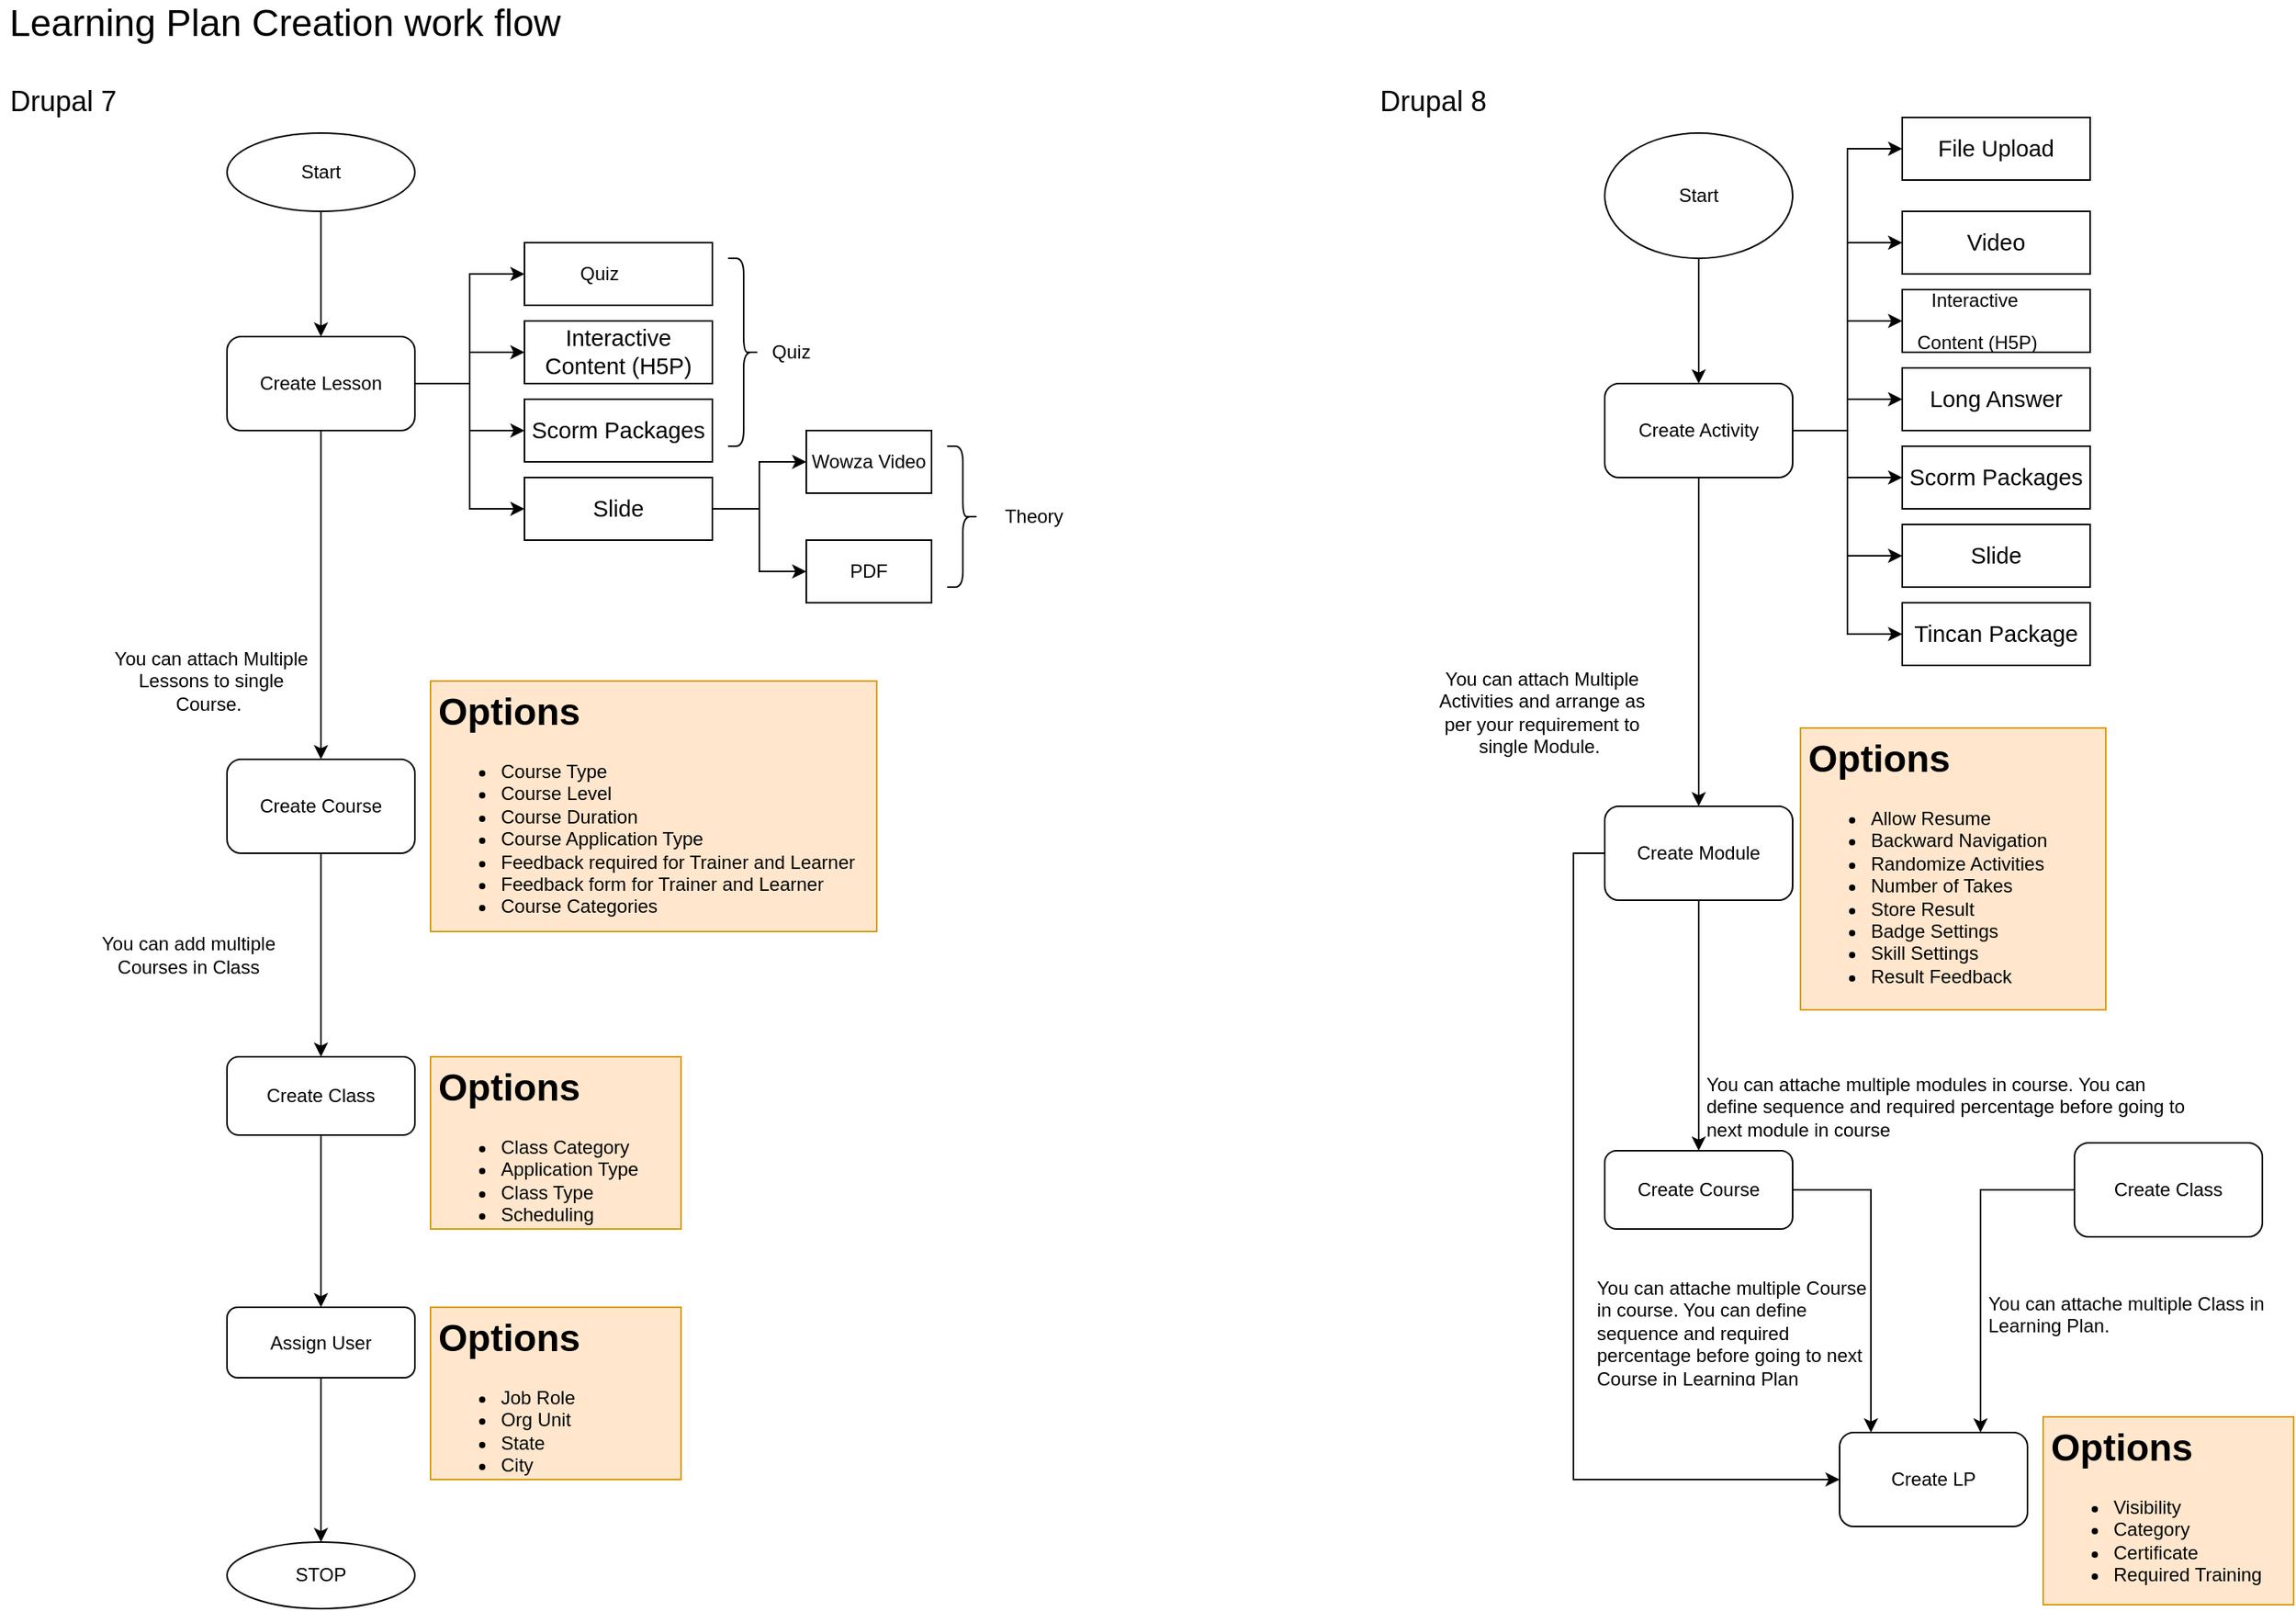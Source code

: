 <mxfile version="13.6.6" type="device"><diagram id="VG0UPjPhRWo4Ydf81Hkm" name="Page-1"><mxGraphModel dx="2770" dy="1125" grid="1" gridSize="10" guides="1" tooltips="1" connect="1" arrows="1" fold="1" page="1" pageScale="1" pageWidth="850" pageHeight="1100" background="none" math="0" shadow="0"><root><mxCell id="0"/><mxCell id="1" parent="0"/><mxCell id="KhLPIW4zODHVCvad-iYW-1" value="Start" style="ellipse;whiteSpace=wrap;html=1;" parent="1" vertex="1"><mxGeometry x="170" y="90" width="120" height="50" as="geometry"/></mxCell><mxCell id="KhLPIW4zODHVCvad-iYW-5" value="" style="endArrow=classic;html=1;exitX=0.5;exitY=1;exitDx=0;exitDy=0;" parent="1" source="KhLPIW4zODHVCvad-iYW-1" target="KhLPIW4zODHVCvad-iYW-6" edge="1"><mxGeometry width="50" height="50" relative="1" as="geometry"><mxPoint x="290" y="208.4" as="sourcePoint"/><mxPoint x="380" y="206" as="targetPoint"/></mxGeometry></mxCell><mxCell id="KhLPIW4zODHVCvad-iYW-14" style="edgeStyle=orthogonalEdgeStyle;rounded=0;orthogonalLoop=1;jettySize=auto;html=1;exitX=1;exitY=0.5;exitDx=0;exitDy=0;entryX=0;entryY=0.5;entryDx=0;entryDy=0;" parent="1" source="KhLPIW4zODHVCvad-iYW-6" target="KhLPIW4zODHVCvad-iYW-10" edge="1"><mxGeometry relative="1" as="geometry"/></mxCell><mxCell id="KhLPIW4zODHVCvad-iYW-26" style="edgeStyle=orthogonalEdgeStyle;rounded=0;orthogonalLoop=1;jettySize=auto;html=1;" parent="1" source="KhLPIW4zODHVCvad-iYW-6" target="KhLPIW4zODHVCvad-iYW-24" edge="1"><mxGeometry relative="1" as="geometry"/></mxCell><mxCell id="KhLPIW4zODHVCvad-iYW-6" value="Create Lesson" style="rounded=1;whiteSpace=wrap;html=1;" parent="1" vertex="1"><mxGeometry x="170" y="220" width="120" height="60" as="geometry"/></mxCell><mxCell id="KhLPIW4zODHVCvad-iYW-10" value="&lt;p class=&quot;MsoListParagraph&quot; style=&quot;text-indent: -18.0pt&quot;&gt;Quiz&lt;/p&gt;" style="rounded=0;whiteSpace=wrap;html=1;align=center;" parent="1" vertex="1"><mxGeometry x="360" y="160" width="120" height="40" as="geometry"/></mxCell><mxCell id="KhLPIW4zODHVCvad-iYW-11" value="&lt;font face=&quot;calibri, sans-serif&quot;&gt;&lt;span style=&quot;font-size: 14.667px&quot;&gt;Interactive&lt;br&gt;Content (H5P)&lt;br&gt;&lt;/span&gt;&lt;/font&gt;" style="rounded=0;whiteSpace=wrap;html=1;" parent="1" vertex="1"><mxGeometry x="360" y="210" width="120" height="40" as="geometry"/></mxCell><mxCell id="KhLPIW4zODHVCvad-iYW-12" value="&lt;font face=&quot;calibri, sans-serif&quot;&gt;&lt;span style=&quot;font-size: 14.667px&quot;&gt;Scorm Packages&lt;/span&gt;&lt;/font&gt;" style="rounded=0;whiteSpace=wrap;html=1;" parent="1" vertex="1"><mxGeometry x="360" y="260" width="120" height="40" as="geometry"/></mxCell><mxCell id="UeFV_8Z13jQ0LXyc6jXE-67" value="" style="edgeStyle=orthogonalEdgeStyle;rounded=0;orthogonalLoop=1;jettySize=auto;html=1;" edge="1" parent="1" source="KhLPIW4zODHVCvad-iYW-13" target="UeFV_8Z13jQ0LXyc6jXE-66"><mxGeometry relative="1" as="geometry"/></mxCell><mxCell id="KhLPIW4zODHVCvad-iYW-13" value="&lt;span lang=&quot;EN-US&quot; style=&quot;font-size: 11.0pt ; line-height: 107% ; font-family: &amp;#34;calibri&amp;#34; , sans-serif&quot;&gt;Slide&lt;br&gt;&lt;/span&gt;" style="rounded=0;whiteSpace=wrap;html=1;" parent="1" vertex="1"><mxGeometry x="360" y="310" width="120" height="40" as="geometry"/></mxCell><mxCell id="KhLPIW4zODHVCvad-iYW-20" style="edgeStyle=orthogonalEdgeStyle;rounded=0;orthogonalLoop=1;jettySize=auto;html=1;entryX=0;entryY=0.5;entryDx=0;entryDy=0;" parent="1" source="KhLPIW4zODHVCvad-iYW-6" target="KhLPIW4zODHVCvad-iYW-13" edge="1"><mxGeometry relative="1" as="geometry"><mxPoint x="320" y="280" as="sourcePoint"/><mxPoint x="390" y="160" as="targetPoint"/></mxGeometry></mxCell><mxCell id="KhLPIW4zODHVCvad-iYW-21" style="edgeStyle=orthogonalEdgeStyle;rounded=0;orthogonalLoop=1;jettySize=auto;html=1;entryX=0;entryY=0.5;entryDx=0;entryDy=0;" parent="1" source="KhLPIW4zODHVCvad-iYW-6" target="KhLPIW4zODHVCvad-iYW-12" edge="1"><mxGeometry relative="1" as="geometry"><mxPoint x="330" y="290" as="sourcePoint"/><mxPoint x="400" y="170" as="targetPoint"/></mxGeometry></mxCell><mxCell id="KhLPIW4zODHVCvad-iYW-22" style="edgeStyle=orthogonalEdgeStyle;rounded=0;orthogonalLoop=1;jettySize=auto;html=1;exitX=1;exitY=0.5;exitDx=0;exitDy=0;entryX=0;entryY=0.5;entryDx=0;entryDy=0;" parent="1" source="KhLPIW4zODHVCvad-iYW-6" target="KhLPIW4zODHVCvad-iYW-11" edge="1"><mxGeometry relative="1" as="geometry"><mxPoint x="340" y="300" as="sourcePoint"/><mxPoint x="410" y="180" as="targetPoint"/></mxGeometry></mxCell><mxCell id="KhLPIW4zODHVCvad-iYW-24" value="Create Course" style="rounded=1;whiteSpace=wrap;html=1;" parent="1" vertex="1"><mxGeometry x="170" y="490" width="120" height="60" as="geometry"/></mxCell><mxCell id="KhLPIW4zODHVCvad-iYW-27" value="You can attach Multiple Lessons to single Course.&amp;nbsp;" style="text;html=1;strokeColor=none;fillColor=none;align=center;verticalAlign=middle;whiteSpace=wrap;rounded=0;" parent="1" vertex="1"><mxGeometry x="90" y="400" width="140" height="80" as="geometry"/></mxCell><mxCell id="UeFV_8Z13jQ0LXyc6jXE-75" value="" style="edgeStyle=orthogonalEdgeStyle;rounded=0;orthogonalLoop=1;jettySize=auto;html=1;" edge="1" parent="1" source="KhLPIW4zODHVCvad-iYW-29" target="UeFV_8Z13jQ0LXyc6jXE-74"><mxGeometry relative="1" as="geometry"/></mxCell><mxCell id="KhLPIW4zODHVCvad-iYW-29" value="Create Class" style="rounded=1;whiteSpace=wrap;html=1;" parent="1" vertex="1"><mxGeometry x="170" y="680" width="120" height="50" as="geometry"/></mxCell><mxCell id="KhLPIW4zODHVCvad-iYW-30" value="" style="endArrow=classic;html=1;exitX=0.5;exitY=1;exitDx=0;exitDy=0;entryX=0.5;entryY=0;entryDx=0;entryDy=0;" parent="1" source="KhLPIW4zODHVCvad-iYW-24" target="KhLPIW4zODHVCvad-iYW-29" edge="1"><mxGeometry width="50" height="50" relative="1" as="geometry"><mxPoint x="470" y="540" as="sourcePoint"/><mxPoint x="520" y="490" as="targetPoint"/></mxGeometry></mxCell><mxCell id="KhLPIW4zODHVCvad-iYW-47" value="&lt;h1&gt;Options&lt;/h1&gt;&lt;p&gt;&lt;/p&gt;&lt;ul&gt;&lt;li&gt;Course Type&lt;/li&gt;&lt;li&gt;Course Level&lt;/li&gt;&lt;li&gt;Course Duration&lt;/li&gt;&lt;li&gt;Course Application Type&lt;/li&gt;&lt;li&gt;Feedback required for Trainer and Learner&lt;/li&gt;&lt;li&gt;Feedback form for Trainer and Learner&lt;/li&gt;&lt;li&gt;Course Categories&lt;/li&gt;&lt;/ul&gt;&lt;p&gt;&lt;/p&gt;" style="text;html=1;strokeColor=#d79b00;fillColor=#ffe6cc;spacing=5;spacingTop=-20;whiteSpace=wrap;overflow=hidden;rounded=0;" parent="1" vertex="1"><mxGeometry x="300" y="440" width="285" height="160" as="geometry"/></mxCell><mxCell id="UeFV_8Z13jQ0LXyc6jXE-34" value="Start" style="ellipse;whiteSpace=wrap;html=1;" vertex="1" parent="1"><mxGeometry x="1050" y="90" width="120" height="80" as="geometry"/></mxCell><mxCell id="UeFV_8Z13jQ0LXyc6jXE-35" value="&lt;font face=&quot;calibri, sans-serif&quot;&gt;&lt;span style=&quot;font-size: 14.667px&quot;&gt;Video&lt;/span&gt;&lt;/font&gt;" style="rounded=0;whiteSpace=wrap;html=1;" vertex="1" parent="1"><mxGeometry x="1240" y="140" width="120" height="40" as="geometry"/></mxCell><mxCell id="UeFV_8Z13jQ0LXyc6jXE-36" value="" style="endArrow=classic;html=1;exitX=0.5;exitY=1;exitDx=0;exitDy=0;" edge="1" parent="1" source="UeFV_8Z13jQ0LXyc6jXE-34" target="UeFV_8Z13jQ0LXyc6jXE-40"><mxGeometry width="50" height="50" relative="1" as="geometry"><mxPoint x="1170" y="238.4" as="sourcePoint"/><mxPoint x="1260" y="236" as="targetPoint"/></mxGeometry></mxCell><mxCell id="UeFV_8Z13jQ0LXyc6jXE-37" style="edgeStyle=orthogonalEdgeStyle;rounded=0;orthogonalLoop=1;jettySize=auto;html=1;exitX=1;exitY=0.5;exitDx=0;exitDy=0;entryX=0;entryY=0.5;entryDx=0;entryDy=0;" edge="1" parent="1" source="UeFV_8Z13jQ0LXyc6jXE-40" target="UeFV_8Z13jQ0LXyc6jXE-35"><mxGeometry relative="1" as="geometry"/></mxCell><mxCell id="UeFV_8Z13jQ0LXyc6jXE-38" style="edgeStyle=orthogonalEdgeStyle;rounded=0;orthogonalLoop=1;jettySize=auto;html=1;exitX=1;exitY=0.5;exitDx=0;exitDy=0;entryX=0;entryY=0.5;entryDx=0;entryDy=0;" edge="1" parent="1" source="UeFV_8Z13jQ0LXyc6jXE-40" target="UeFV_8Z13jQ0LXyc6jXE-41"><mxGeometry relative="1" as="geometry"/></mxCell><mxCell id="UeFV_8Z13jQ0LXyc6jXE-39" style="edgeStyle=orthogonalEdgeStyle;rounded=0;orthogonalLoop=1;jettySize=auto;html=1;" edge="1" parent="1" source="UeFV_8Z13jQ0LXyc6jXE-40" target="UeFV_8Z13jQ0LXyc6jXE-53"><mxGeometry relative="1" as="geometry"/></mxCell><mxCell id="UeFV_8Z13jQ0LXyc6jXE-40" value="Create Activity" style="rounded=1;whiteSpace=wrap;html=1;" vertex="1" parent="1"><mxGeometry x="1050" y="250" width="120" height="60" as="geometry"/></mxCell><mxCell id="UeFV_8Z13jQ0LXyc6jXE-41" value="&lt;p class=&quot;MsoListParagraph&quot; style=&quot;text-indent: -18.0pt&quot;&gt;Interactive&amp;nbsp;&lt;/p&gt;&lt;p class=&quot;MsoListParagraph&quot; style=&quot;text-indent: -18.0pt&quot;&gt;Content (H5P)&lt;/p&gt;" style="rounded=0;whiteSpace=wrap;html=1;align=center;" vertex="1" parent="1"><mxGeometry x="1240" y="190" width="120" height="40" as="geometry"/></mxCell><mxCell id="UeFV_8Z13jQ0LXyc6jXE-42" value="&lt;span lang=&quot;EN-US&quot; style=&quot;font-size: 11.0pt ; line-height: 107% ; font-family: &amp;#34;calibri&amp;#34; , sans-serif&quot;&gt;&lt;span&gt;Long Answer&lt;/span&gt;&lt;/span&gt;" style="rounded=0;whiteSpace=wrap;html=1;" vertex="1" parent="1"><mxGeometry x="1240" y="240" width="120" height="40" as="geometry"/></mxCell><mxCell id="UeFV_8Z13jQ0LXyc6jXE-43" value="&lt;font face=&quot;calibri, sans-serif&quot;&gt;&lt;span style=&quot;font-size: 14.667px&quot;&gt;Scorm Packages&lt;/span&gt;&lt;/font&gt;" style="rounded=0;whiteSpace=wrap;html=1;" vertex="1" parent="1"><mxGeometry x="1240" y="290" width="120" height="40" as="geometry"/></mxCell><mxCell id="UeFV_8Z13jQ0LXyc6jXE-44" value="&lt;span lang=&quot;EN-US&quot; style=&quot;font-size: 11.0pt ; line-height: 107% ; font-family: &amp;#34;calibri&amp;#34; , sans-serif&quot;&gt;Slide&lt;br&gt;&lt;/span&gt;" style="rounded=0;whiteSpace=wrap;html=1;" vertex="1" parent="1"><mxGeometry x="1240" y="340" width="120" height="40" as="geometry"/></mxCell><mxCell id="UeFV_8Z13jQ0LXyc6jXE-45" value="&lt;span lang=&quot;EN-US&quot; style=&quot;font-size: 11.0pt ; line-height: 107% ; font-family: &amp;#34;calibri&amp;#34; , sans-serif&quot;&gt;File Upload&lt;br&gt;&lt;/span&gt;" style="rounded=0;whiteSpace=wrap;html=1;" vertex="1" parent="1"><mxGeometry x="1240" y="80" width="120" height="40" as="geometry"/></mxCell><mxCell id="UeFV_8Z13jQ0LXyc6jXE-46" value="&lt;span lang=&quot;EN-US&quot; style=&quot;font-size: 11.0pt ; line-height: 107% ; font-family: &amp;#34;calibri&amp;#34; , sans-serif&quot;&gt;&lt;span&gt;Tincan Package&lt;br&gt;&lt;/span&gt;&lt;/span&gt;" style="rounded=0;whiteSpace=wrap;html=1;" vertex="1" parent="1"><mxGeometry x="1240" y="390" width="120" height="40" as="geometry"/></mxCell><mxCell id="UeFV_8Z13jQ0LXyc6jXE-47" style="edgeStyle=orthogonalEdgeStyle;rounded=0;orthogonalLoop=1;jettySize=auto;html=1;exitX=1;exitY=0.5;exitDx=0;exitDy=0;entryX=0;entryY=0.5;entryDx=0;entryDy=0;" edge="1" parent="1" source="UeFV_8Z13jQ0LXyc6jXE-40" target="UeFV_8Z13jQ0LXyc6jXE-46"><mxGeometry relative="1" as="geometry"><mxPoint x="1190" y="300" as="sourcePoint"/><mxPoint x="1260" y="180" as="targetPoint"/></mxGeometry></mxCell><mxCell id="UeFV_8Z13jQ0LXyc6jXE-48" style="edgeStyle=orthogonalEdgeStyle;rounded=0;orthogonalLoop=1;jettySize=auto;html=1;entryX=0;entryY=0.5;entryDx=0;entryDy=0;" edge="1" parent="1" source="UeFV_8Z13jQ0LXyc6jXE-40" target="UeFV_8Z13jQ0LXyc6jXE-44"><mxGeometry relative="1" as="geometry"><mxPoint x="1200" y="310" as="sourcePoint"/><mxPoint x="1270" y="190" as="targetPoint"/></mxGeometry></mxCell><mxCell id="UeFV_8Z13jQ0LXyc6jXE-49" style="edgeStyle=orthogonalEdgeStyle;rounded=0;orthogonalLoop=1;jettySize=auto;html=1;entryX=0;entryY=0.5;entryDx=0;entryDy=0;" edge="1" parent="1" source="UeFV_8Z13jQ0LXyc6jXE-40" target="UeFV_8Z13jQ0LXyc6jXE-43"><mxGeometry relative="1" as="geometry"><mxPoint x="1210" y="320" as="sourcePoint"/><mxPoint x="1280" y="200" as="targetPoint"/></mxGeometry></mxCell><mxCell id="UeFV_8Z13jQ0LXyc6jXE-50" style="edgeStyle=orthogonalEdgeStyle;rounded=0;orthogonalLoop=1;jettySize=auto;html=1;exitX=1;exitY=0.5;exitDx=0;exitDy=0;entryX=0;entryY=0.5;entryDx=0;entryDy=0;" edge="1" parent="1" source="UeFV_8Z13jQ0LXyc6jXE-40" target="UeFV_8Z13jQ0LXyc6jXE-42"><mxGeometry relative="1" as="geometry"><mxPoint x="1220" y="330" as="sourcePoint"/><mxPoint x="1290" y="210" as="targetPoint"/></mxGeometry></mxCell><mxCell id="UeFV_8Z13jQ0LXyc6jXE-51" style="edgeStyle=orthogonalEdgeStyle;rounded=0;orthogonalLoop=1;jettySize=auto;html=1;exitX=1;exitY=0.5;exitDx=0;exitDy=0;entryX=0;entryY=0.5;entryDx=0;entryDy=0;" edge="1" parent="1" source="UeFV_8Z13jQ0LXyc6jXE-40" target="UeFV_8Z13jQ0LXyc6jXE-45"><mxGeometry relative="1" as="geometry"><mxPoint x="1230" y="340" as="sourcePoint"/><mxPoint x="1300" y="220" as="targetPoint"/></mxGeometry></mxCell><mxCell id="UeFV_8Z13jQ0LXyc6jXE-52" style="edgeStyle=orthogonalEdgeStyle;rounded=0;orthogonalLoop=1;jettySize=auto;html=1;exitX=0;exitY=0.5;exitDx=0;exitDy=0;entryX=0;entryY=0.5;entryDx=0;entryDy=0;" edge="1" parent="1" source="UeFV_8Z13jQ0LXyc6jXE-53" target="UeFV_8Z13jQ0LXyc6jXE-61"><mxGeometry relative="1" as="geometry"/></mxCell><mxCell id="UeFV_8Z13jQ0LXyc6jXE-53" value="Create Module" style="rounded=1;whiteSpace=wrap;html=1;" vertex="1" parent="1"><mxGeometry x="1050" y="520" width="120" height="60" as="geometry"/></mxCell><mxCell id="UeFV_8Z13jQ0LXyc6jXE-54" value="You can attach Multiple Activities and arrange as per your requirement to single Module.&amp;nbsp;" style="text;html=1;strokeColor=none;fillColor=none;align=center;verticalAlign=middle;whiteSpace=wrap;rounded=0;" vertex="1" parent="1"><mxGeometry x="940" y="420" width="140" height="80" as="geometry"/></mxCell><mxCell id="UeFV_8Z13jQ0LXyc6jXE-55" style="edgeStyle=orthogonalEdgeStyle;rounded=0;orthogonalLoop=1;jettySize=auto;html=1;" edge="1" parent="1" source="UeFV_8Z13jQ0LXyc6jXE-56" target="UeFV_8Z13jQ0LXyc6jXE-61"><mxGeometry relative="1" as="geometry"><Array as="points"><mxPoint x="1220" y="765"/></Array></mxGeometry></mxCell><mxCell id="UeFV_8Z13jQ0LXyc6jXE-56" value="Create Course" style="rounded=1;whiteSpace=wrap;html=1;" vertex="1" parent="1"><mxGeometry x="1050" y="740" width="120" height="50" as="geometry"/></mxCell><mxCell id="UeFV_8Z13jQ0LXyc6jXE-57" value="" style="endArrow=classic;html=1;exitX=0.5;exitY=1;exitDx=0;exitDy=0;entryX=0.5;entryY=0;entryDx=0;entryDy=0;" edge="1" parent="1" source="UeFV_8Z13jQ0LXyc6jXE-53" target="UeFV_8Z13jQ0LXyc6jXE-56"><mxGeometry width="50" height="50" relative="1" as="geometry"><mxPoint x="1350" y="570" as="sourcePoint"/><mxPoint x="1400" y="520" as="targetPoint"/></mxGeometry></mxCell><mxCell id="UeFV_8Z13jQ0LXyc6jXE-58" value="&lt;h1&gt;&lt;br&gt;&lt;/h1&gt;&lt;p&gt;You can attache multiple modules in course. You can define sequence and required percentage before going to next module in course&lt;br&gt;&lt;/p&gt;" style="text;html=1;strokeColor=none;fillColor=none;spacing=5;spacingTop=-20;whiteSpace=wrap;overflow=hidden;rounded=0;" vertex="1" parent="1"><mxGeometry x="1110" y="640" width="320" height="95" as="geometry"/></mxCell><mxCell id="UeFV_8Z13jQ0LXyc6jXE-59" style="edgeStyle=orthogonalEdgeStyle;rounded=0;orthogonalLoop=1;jettySize=auto;html=1;entryX=0.75;entryY=0;entryDx=0;entryDy=0;" edge="1" parent="1" source="UeFV_8Z13jQ0LXyc6jXE-60" target="UeFV_8Z13jQ0LXyc6jXE-61"><mxGeometry relative="1" as="geometry"><mxPoint x="1260" y="910" as="targetPoint"/></mxGeometry></mxCell><mxCell id="UeFV_8Z13jQ0LXyc6jXE-60" value="Create Class" style="rounded=1;whiteSpace=wrap;html=1;" vertex="1" parent="1"><mxGeometry x="1350" y="735" width="120" height="60" as="geometry"/></mxCell><mxCell id="UeFV_8Z13jQ0LXyc6jXE-61" value="Create LP" style="rounded=1;whiteSpace=wrap;html=1;" vertex="1" parent="1"><mxGeometry x="1200" y="920" width="120" height="60" as="geometry"/></mxCell><mxCell id="UeFV_8Z13jQ0LXyc6jXE-62" value="&lt;h1&gt;&lt;br&gt;&lt;/h1&gt;&lt;p&gt;You can attache multiple Course in course. You can define sequence and required percentage before going to next Course in Learning Plan&lt;br&gt;&lt;/p&gt;&lt;p&gt;&lt;br&gt;&lt;/p&gt;" style="text;html=1;strokeColor=none;fillColor=none;spacing=5;spacingTop=-20;whiteSpace=wrap;overflow=hidden;rounded=0;" vertex="1" parent="1"><mxGeometry x="1040" y="770" width="190" height="120" as="geometry"/></mxCell><mxCell id="UeFV_8Z13jQ0LXyc6jXE-63" value="&lt;h1&gt;&lt;br&gt;&lt;/h1&gt;&lt;p&gt;You can attache multiple Class in Learning Plan&lt;span&gt;.&lt;/span&gt;&lt;/p&gt;&lt;p&gt;&lt;br&gt;&lt;/p&gt;" style="text;html=1;strokeColor=none;fillColor=none;spacing=5;spacingTop=-20;whiteSpace=wrap;overflow=hidden;rounded=0;" vertex="1" parent="1"><mxGeometry x="1290" y="780" width="190" height="120" as="geometry"/></mxCell><mxCell id="UeFV_8Z13jQ0LXyc6jXE-64" value="&lt;h1&gt;Options&lt;/h1&gt;&lt;p&gt;&lt;/p&gt;&lt;ul&gt;&lt;li&gt;Allow Resume&lt;/li&gt;&lt;li&gt;Backward Navigation&lt;/li&gt;&lt;li&gt;Randomize Activities&lt;/li&gt;&lt;li&gt;Number of Takes&lt;/li&gt;&lt;li&gt;Store Result&lt;/li&gt;&lt;li&gt;Badge Settings&lt;/li&gt;&lt;li&gt;Skill Settings&lt;/li&gt;&lt;li&gt;Result Feedback&lt;/li&gt;&lt;/ul&gt;&lt;p&gt;&lt;/p&gt;" style="text;html=1;strokeColor=#d79b00;fillColor=#ffe6cc;spacing=5;spacingTop=-20;whiteSpace=wrap;overflow=hidden;rounded=0;" vertex="1" parent="1"><mxGeometry x="1175" y="470" width="195" height="180" as="geometry"/></mxCell><mxCell id="UeFV_8Z13jQ0LXyc6jXE-65" value="&lt;h1&gt;Options&lt;/h1&gt;&lt;p&gt;&lt;/p&gt;&lt;ul&gt;&lt;li&gt;Visibility&lt;br&gt;&lt;/li&gt;&lt;li&gt;Category&lt;/li&gt;&lt;li&gt;Certificate&lt;/li&gt;&lt;li&gt;Required Training&lt;/li&gt;&lt;/ul&gt;&lt;p&gt;&lt;/p&gt;" style="text;html=1;strokeColor=#d79b00;fillColor=#ffe6cc;spacing=5;spacingTop=-20;whiteSpace=wrap;overflow=hidden;rounded=0;" vertex="1" parent="1"><mxGeometry x="1330" y="910" width="160" height="120" as="geometry"/></mxCell><mxCell id="UeFV_8Z13jQ0LXyc6jXE-66" value="Wowza Video" style="whiteSpace=wrap;html=1;rounded=0;" vertex="1" parent="1"><mxGeometry x="540" y="280" width="80" height="40" as="geometry"/></mxCell><mxCell id="UeFV_8Z13jQ0LXyc6jXE-68" value="PDF" style="whiteSpace=wrap;html=1;rounded=0;" vertex="1" parent="1"><mxGeometry x="540" y="350" width="80" height="40" as="geometry"/></mxCell><mxCell id="UeFV_8Z13jQ0LXyc6jXE-69" value="" style="edgeStyle=orthogonalEdgeStyle;rounded=0;orthogonalLoop=1;jettySize=auto;html=1;exitX=1;exitY=0.5;exitDx=0;exitDy=0;entryX=0;entryY=0.5;entryDx=0;entryDy=0;" edge="1" parent="1" source="KhLPIW4zODHVCvad-iYW-13" target="UeFV_8Z13jQ0LXyc6jXE-68"><mxGeometry relative="1" as="geometry"><mxPoint x="490.0" y="340.059" as="sourcePoint"/><mxPoint x="550.0" y="310.059" as="targetPoint"/></mxGeometry></mxCell><mxCell id="UeFV_8Z13jQ0LXyc6jXE-72" value="You can add multiple &lt;br&gt;Courses in Class" style="text;html=1;align=center;verticalAlign=middle;resizable=0;points=[];autosize=1;" vertex="1" parent="1"><mxGeometry x="80" y="600" width="130" height="30" as="geometry"/></mxCell><mxCell id="UeFV_8Z13jQ0LXyc6jXE-73" value="&lt;h1&gt;Options&lt;/h1&gt;&lt;p&gt;&lt;/p&gt;&lt;ul&gt;&lt;li&gt;Class Category&lt;/li&gt;&lt;li&gt;Application Type&lt;/li&gt;&lt;li&gt;Class Type&lt;/li&gt;&lt;li&gt;Scheduling&lt;/li&gt;&lt;/ul&gt;&lt;p&gt;&lt;/p&gt;" style="text;html=1;strokeColor=#d79b00;fillColor=#ffe6cc;spacing=5;spacingTop=-20;whiteSpace=wrap;overflow=hidden;rounded=0;" vertex="1" parent="1"><mxGeometry x="300" y="680" width="160" height="110" as="geometry"/></mxCell><mxCell id="UeFV_8Z13jQ0LXyc6jXE-78" value="" style="edgeStyle=orthogonalEdgeStyle;rounded=0;orthogonalLoop=1;jettySize=auto;html=1;" edge="1" parent="1" source="UeFV_8Z13jQ0LXyc6jXE-74" target="UeFV_8Z13jQ0LXyc6jXE-77"><mxGeometry relative="1" as="geometry"/></mxCell><mxCell id="UeFV_8Z13jQ0LXyc6jXE-74" value="Assign User" style="whiteSpace=wrap;html=1;rounded=1;" vertex="1" parent="1"><mxGeometry x="170" y="840" width="120" height="45" as="geometry"/></mxCell><mxCell id="UeFV_8Z13jQ0LXyc6jXE-76" value="&lt;h1&gt;Options&lt;/h1&gt;&lt;p&gt;&lt;/p&gt;&lt;ul&gt;&lt;li&gt;Job Role&lt;/li&gt;&lt;li&gt;Org Unit&lt;/li&gt;&lt;li&gt;State&lt;/li&gt;&lt;li&gt;City&lt;/li&gt;&lt;/ul&gt;&lt;p&gt;&lt;/p&gt;" style="text;html=1;strokeColor=#d79b00;fillColor=#ffe6cc;spacing=5;spacingTop=-20;whiteSpace=wrap;overflow=hidden;rounded=0;" vertex="1" parent="1"><mxGeometry x="300" y="840" width="160" height="110" as="geometry"/></mxCell><mxCell id="UeFV_8Z13jQ0LXyc6jXE-77" value="STOP" style="ellipse;whiteSpace=wrap;html=1;rounded=1;" vertex="1" parent="1"><mxGeometry x="170" y="990" width="120" height="42.5" as="geometry"/></mxCell><mxCell id="UeFV_8Z13jQ0LXyc6jXE-79" value="" style="shape=curlyBracket;whiteSpace=wrap;html=1;rounded=1;direction=west;" vertex="1" parent="1"><mxGeometry x="490" y="170" width="20" height="120" as="geometry"/></mxCell><mxCell id="UeFV_8Z13jQ0LXyc6jXE-80" value="Quiz" style="text;html=1;align=center;verticalAlign=middle;resizable=0;points=[];autosize=1;" vertex="1" parent="1"><mxGeometry x="510" y="220" width="40" height="20" as="geometry"/></mxCell><mxCell id="UeFV_8Z13jQ0LXyc6jXE-81" value="" style="shape=curlyBracket;whiteSpace=wrap;html=1;rounded=1;direction=west;" vertex="1" parent="1"><mxGeometry x="630" y="290" width="20" height="90" as="geometry"/></mxCell><mxCell id="UeFV_8Z13jQ0LXyc6jXE-82" value="Theory" style="text;html=1;align=center;verticalAlign=middle;resizable=0;points=[];autosize=1;" vertex="1" parent="1"><mxGeometry x="660" y="325" width="50" height="20" as="geometry"/></mxCell><mxCell id="UeFV_8Z13jQ0LXyc6jXE-84" value="&lt;font style=&quot;font-size: 24px&quot;&gt;Learning Plan Creation work flow&amp;nbsp;&lt;/font&gt;" style="text;html=1;align=center;verticalAlign=middle;resizable=0;points=[];autosize=1;" vertex="1" parent="1"><mxGeometry x="25" y="10" width="370" height="20" as="geometry"/></mxCell><mxCell id="UeFV_8Z13jQ0LXyc6jXE-85" value="&lt;font style=&quot;font-size: 18px&quot;&gt;Drupal 7&lt;/font&gt;" style="text;html=1;align=center;verticalAlign=middle;resizable=0;points=[];autosize=1;" vertex="1" parent="1"><mxGeometry x="25" y="60" width="80" height="20" as="geometry"/></mxCell><mxCell id="UeFV_8Z13jQ0LXyc6jXE-86" value="&lt;font style=&quot;font-size: 18px&quot;&gt;Drupal 8&lt;/font&gt;" style="text;html=1;align=center;verticalAlign=middle;resizable=0;points=[];autosize=1;" vertex="1" parent="1"><mxGeometry x="900" y="60" width="80" height="20" as="geometry"/></mxCell></root></mxGraphModel></diagram></mxfile>
